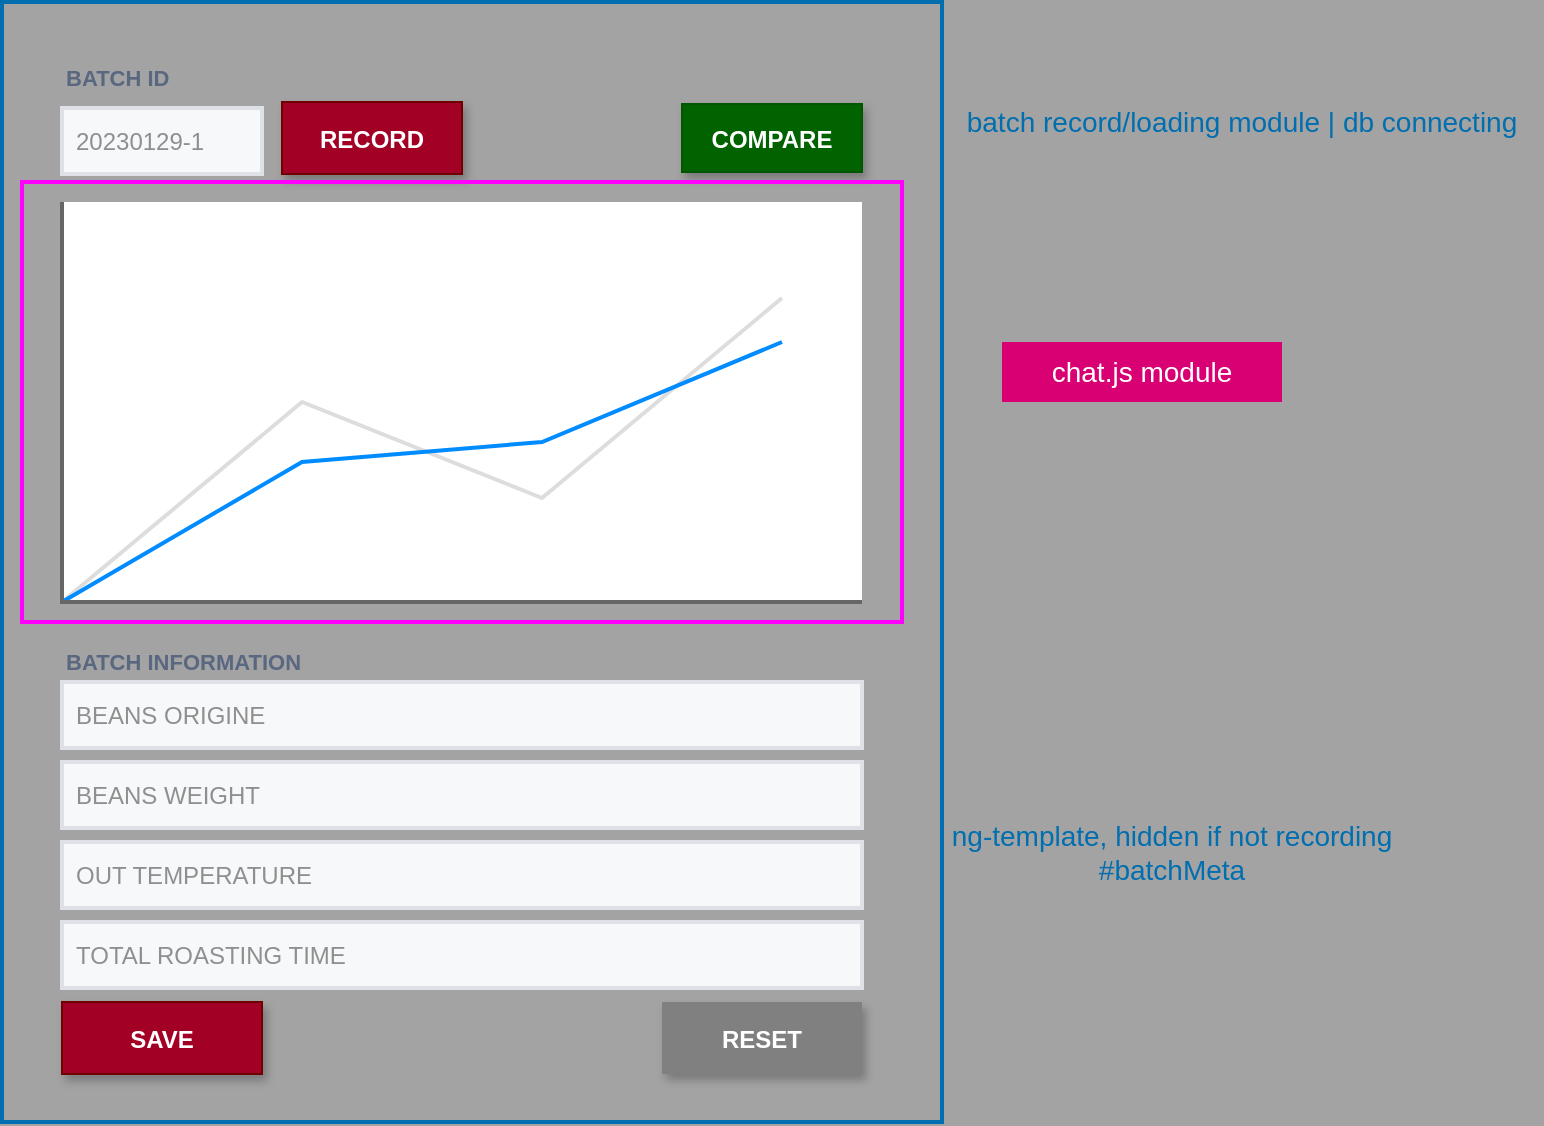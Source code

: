 <mxfile><diagram id="us1xpMauAxcuVakb9vSd" name="Page-1"><mxGraphModel dx="497" dy="552" grid="1" gridSize="10" guides="1" tooltips="1" connect="1" arrows="1" fold="1" page="1" pageScale="1" pageWidth="850" pageHeight="1100" background="#A3A3A3" math="0" shadow="0"><root><mxCell id="0"/><mxCell id="1" style="locked=1;" parent="0"/><mxCell id="2" value="" style="verticalLabelPosition=bottom;shadow=0;dashed=0;align=center;html=1;verticalAlign=top;strokeWidth=1;shape=mxgraph.mockup.graphics.lineChart;strokeColor=none;strokeColor2=#666666;strokeColor3=#008cff;strokeColor4=#dddddd;rounded=0;" parent="1" vertex="1"><mxGeometry x="40" y="200" width="400" height="200" as="geometry"/></mxCell><mxCell id="9" value="RECORD" style="dashed=0;align=center;fontSize=12;shape=rect;fillColor=#a20025;strokeColor=#6F0000;fontStyle=1;shadow=1;fontColor=#ffffff;rounded=0;" parent="1" vertex="1"><mxGeometry x="150" y="150" width="90" height="36" as="geometry"/></mxCell><mxCell id="15" value="BATCH ID" style="fillColor=none;strokeColor=none;html=1;fontSize=11;fontStyle=0;align=left;fontColor=#596780;fontStyle=1;fontSize=11;rounded=0;" parent="1" vertex="1"><mxGeometry x="40" y="128" width="240" height="20" as="geometry"/></mxCell><mxCell id="16" value="&lt;font color=&quot;#8f8f8f&quot;&gt;20230129-1&lt;/font&gt;" style="rounded=0;arcSize=9;fillColor=#F7F8F9;align=left;spacingLeft=5;strokeColor=#DEE1E6;html=1;strokeWidth=2;fontSize=12;" parent="1" vertex="1"><mxGeometry x="40" y="153" width="100" height="33" as="geometry"/></mxCell><mxCell id="17" value="&lt;font color=&quot;#8f8f8f&quot;&gt;BEANS ORIGINE&lt;/font&gt;" style="rounded=0;arcSize=9;fillColor=#F7F8F9;align=left;spacingLeft=5;strokeColor=#DEE1E6;html=1;strokeWidth=2;fontSize=12;" parent="1" vertex="1"><mxGeometry x="40" y="440" width="400" height="33" as="geometry"/></mxCell><mxCell id="18" value="&lt;font color=&quot;#8f8f8f&quot;&gt;OUT TEMPERATURE&lt;/font&gt;" style="rounded=0;arcSize=9;fillColor=#F7F8F9;align=left;spacingLeft=5;strokeColor=#DEE1E6;html=1;strokeWidth=2;fontSize=12;" parent="1" vertex="1"><mxGeometry x="40" y="520" width="400" height="33" as="geometry"/></mxCell><mxCell id="19" value="&lt;font color=&quot;#8f8f8f&quot;&gt;TOTAL ROASTING TIME&lt;/font&gt;" style="rounded=0;arcSize=9;fillColor=#F7F8F9;align=left;spacingLeft=5;strokeColor=#DEE1E6;html=1;strokeWidth=2;fontSize=12;" parent="1" vertex="1"><mxGeometry x="40" y="560" width="400" height="33" as="geometry"/></mxCell><mxCell id="20" value="SAVE" style="dashed=0;align=center;fontSize=12;shape=rect;fillColor=#a20025;strokeColor=#6F0000;fontStyle=1;shadow=1;fontColor=#ffffff;rounded=0;" parent="1" vertex="1"><mxGeometry x="40" y="600" width="100" height="36" as="geometry"/></mxCell><mxCell id="21" value="&lt;font color=&quot;#8f8f8f&quot;&gt;BEANS WEIGHT&lt;/font&gt;" style="rounded=0;arcSize=9;fillColor=#F7F8F9;align=left;spacingLeft=5;strokeColor=#DEE1E6;html=1;strokeWidth=2;fontSize=12;" parent="1" vertex="1"><mxGeometry x="40" y="480" width="400" height="33" as="geometry"/></mxCell><mxCell id="35" value="COMPARE" style="dashed=0;align=center;fontSize=12;shape=rect;fillColor=#006300;strokeColor=#005700;fontStyle=1;shadow=1;fontColor=#ffffff;rounded=0;" parent="1" vertex="1"><mxGeometry x="350" y="151" width="90" height="34" as="geometry"/></mxCell><mxCell id="37" value="BATCH INFORMATION" style="fillColor=none;strokeColor=none;html=1;fontSize=11;fontStyle=0;align=left;fontColor=#596780;fontStyle=1;fontSize=11;rounded=0;" parent="1" vertex="1"><mxGeometry x="40" y="420" width="240" height="20" as="geometry"/></mxCell><mxCell id="38" value="RESET" style="dashed=0;align=center;fontSize=12;shape=rect;fillColor=#808080;strokeColor=none;fontStyle=1;shadow=1;fontColor=#ffffff;rounded=0;" parent="1" vertex="1"><mxGeometry x="340" y="600" width="100" height="36" as="geometry"/></mxCell><mxCell id="25" value="ng components" style="" parent="0"/><mxCell id="27" value="" style="rounded=0;whiteSpace=wrap;html=1;fillColor=none;strokeColor=#006EAF;strokeWidth=2;fontColor=#ffffff;" parent="25" vertex="1"><mxGeometry x="10" y="100" width="470" height="560" as="geometry"/></mxCell><mxCell id="28" value="ng-template, hidden if not recording&lt;br&gt;#batchMeta" style="text;html=1;strokeColor=none;fillColor=none;align=center;verticalAlign=middle;whiteSpace=wrap;rounded=0;sketch=0;strokeWidth=2;fontSize=14;fontColor=#006eaf;" parent="25" vertex="1"><mxGeometry x="480" y="510" width="230" height="30" as="geometry"/></mxCell><mxCell id="30" value="" style="rounded=0;whiteSpace=wrap;html=1;fillColor=none;strokeColor=#FF00FF;strokeWidth=2;fontColor=#ffffff;" parent="25" vertex="1"><mxGeometry x="20" y="190" width="440" height="220" as="geometry"/></mxCell><mxCell id="31" value="chat.js module" style="text;html=1;strokeColor=none;fillColor=#d80073;align=center;verticalAlign=middle;whiteSpace=wrap;rounded=0;sketch=0;strokeWidth=2;fontSize=14;fontColor=#ffffff;" parent="25" vertex="1"><mxGeometry x="510" y="270" width="140" height="30" as="geometry"/></mxCell><mxCell id="33" value="batch record/loading module | db connecting" style="text;html=1;strokeColor=none;fillColor=none;align=center;verticalAlign=middle;whiteSpace=wrap;rounded=0;sketch=0;strokeWidth=2;fontSize=14;fontColor=#006eaf;" parent="25" vertex="1"><mxGeometry x="480" y="145" width="300" height="30" as="geometry"/></mxCell></root></mxGraphModel></diagram></mxfile>